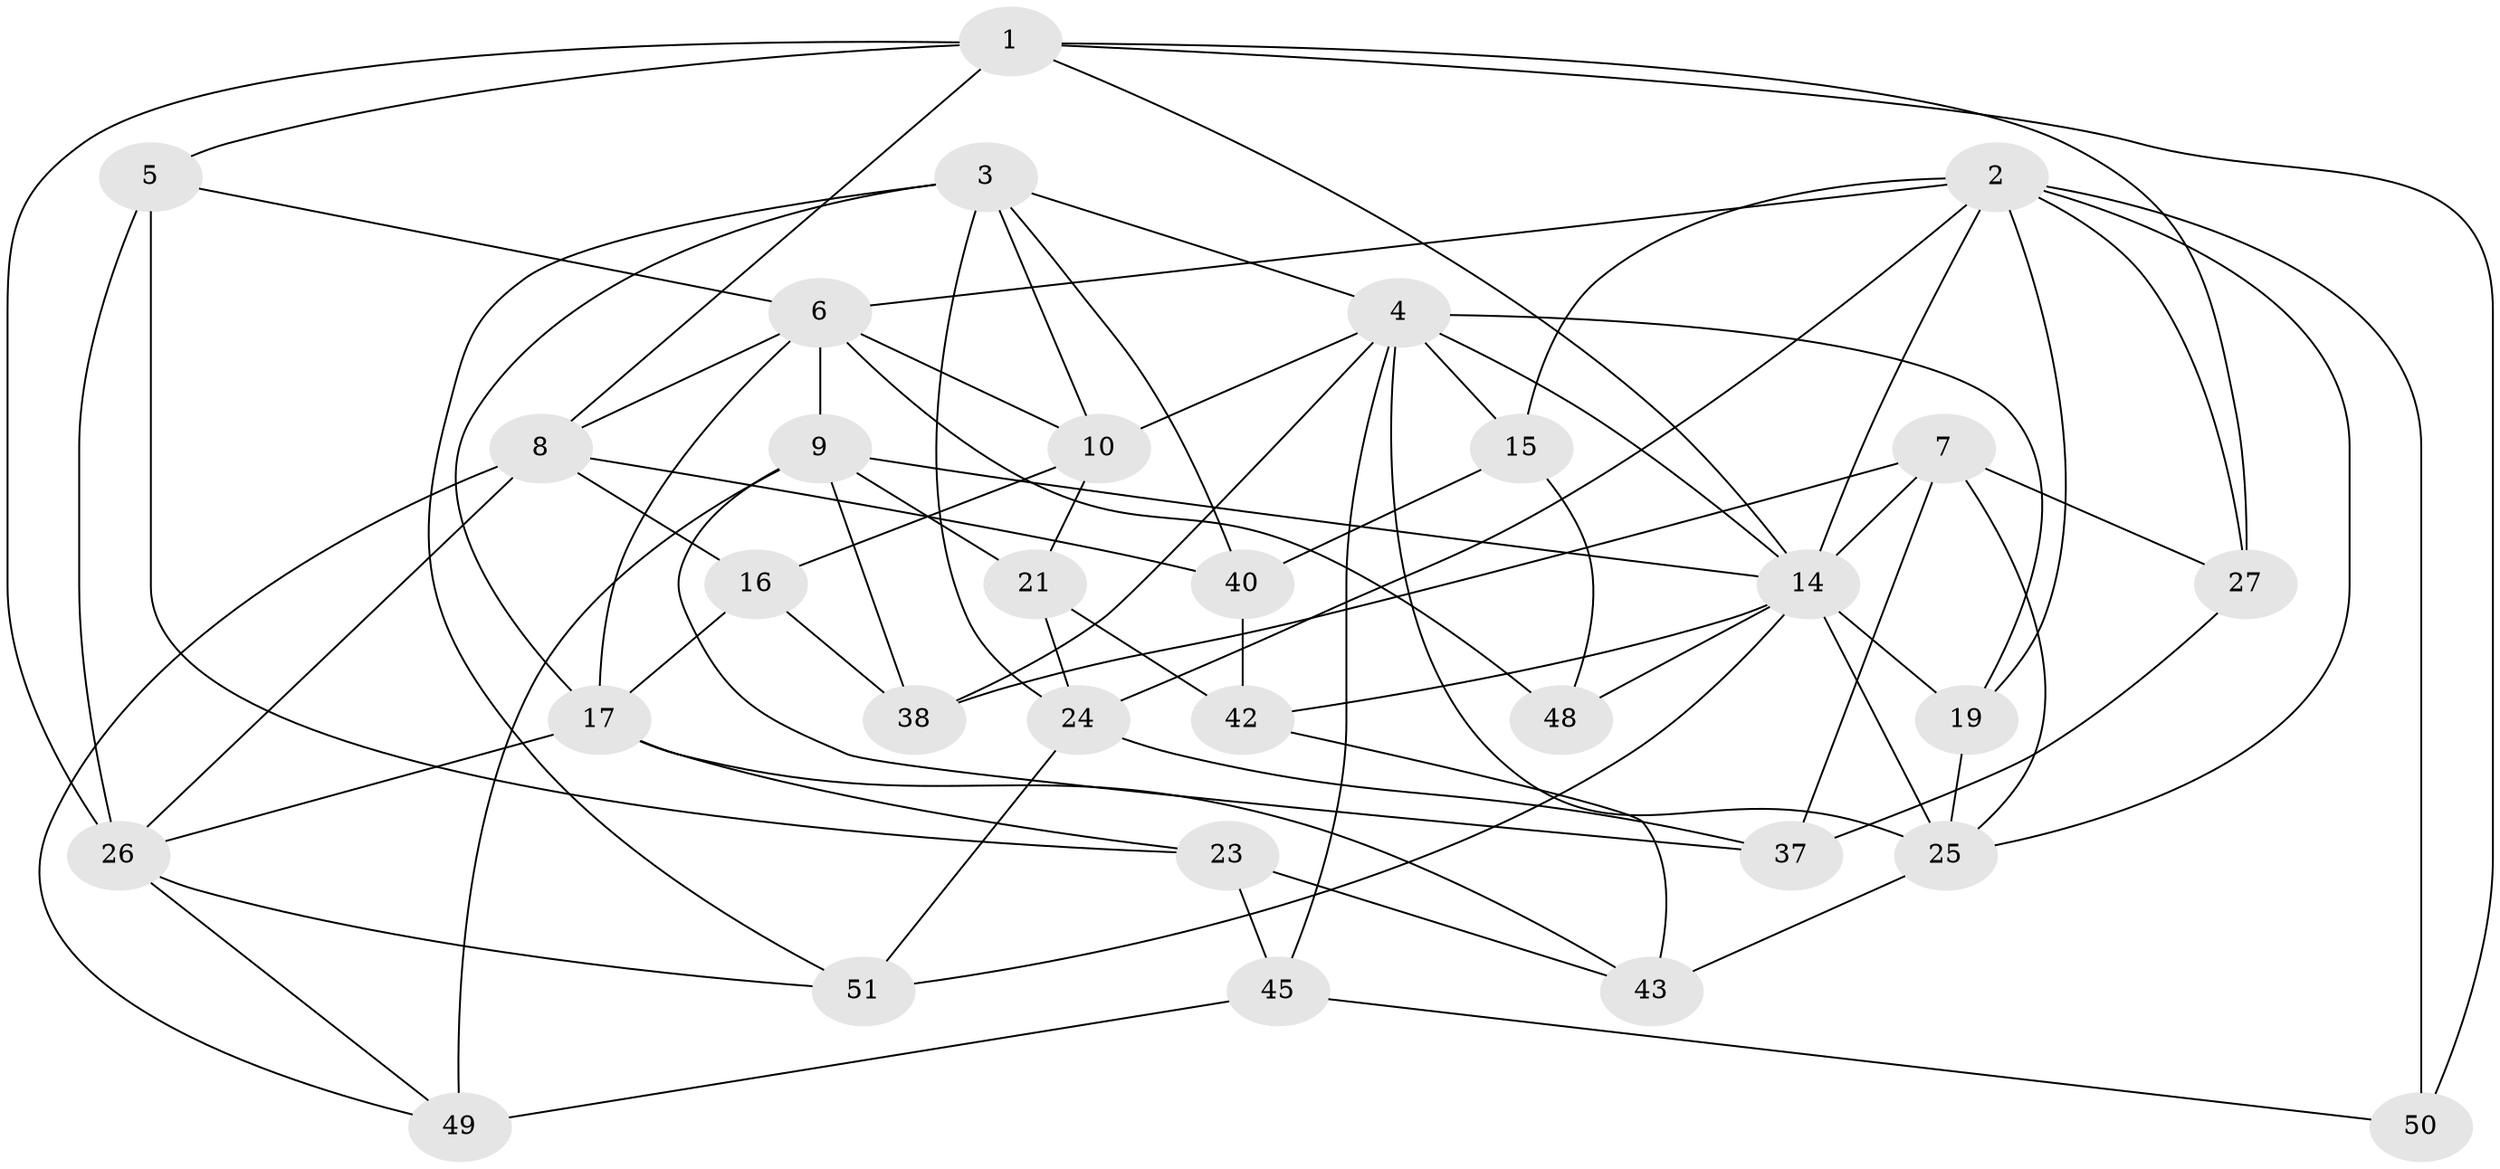 // original degree distribution, {4: 1.0}
// Generated by graph-tools (version 1.1) at 2025/20/03/04/25 18:20:54]
// undirected, 31 vertices, 78 edges
graph export_dot {
graph [start="1"]
  node [color=gray90,style=filled];
  1 [super="+46"];
  2 [super="+44+11"];
  3 [super="+13"];
  4 [super="+12+28"];
  5;
  6 [super="+34+20"];
  7 [super="+36"];
  8 [super="+33"];
  9 [super="+47"];
  10 [super="+31"];
  14 [super="+30+18+32"];
  15;
  16;
  17 [super="+22"];
  19;
  21;
  23;
  24 [super="+41"];
  25 [super="+29"];
  26 [super="+35"];
  27;
  37;
  38;
  40;
  42;
  43;
  45;
  48;
  49;
  50;
  51;
  1 -- 8;
  1 -- 5;
  1 -- 50;
  1 -- 26;
  1 -- 27;
  1 -- 14;
  2 -- 50 [weight=2];
  2 -- 15;
  2 -- 19;
  2 -- 24 [weight=2];
  2 -- 27;
  2 -- 25;
  2 -- 14;
  2 -- 6;
  3 -- 51;
  3 -- 40;
  3 -- 17;
  3 -- 24;
  3 -- 10;
  3 -- 4;
  4 -- 25;
  4 -- 15;
  4 -- 19;
  4 -- 45;
  4 -- 38;
  4 -- 10;
  4 -- 14;
  5 -- 23;
  5 -- 6;
  5 -- 26;
  6 -- 10 [weight=2];
  6 -- 17;
  6 -- 48;
  6 -- 8;
  6 -- 9;
  7 -- 38;
  7 -- 27;
  7 -- 25;
  7 -- 37;
  7 -- 14 [weight=2];
  8 -- 49;
  8 -- 40;
  8 -- 16;
  8 -- 26;
  9 -- 21;
  9 -- 14;
  9 -- 49;
  9 -- 37;
  9 -- 38;
  10 -- 16;
  10 -- 21;
  14 -- 48 [weight=2];
  14 -- 19;
  14 -- 51;
  14 -- 25;
  14 -- 42;
  15 -- 48;
  15 -- 40;
  16 -- 38;
  16 -- 17;
  17 -- 43;
  17 -- 26;
  17 -- 23;
  19 -- 25;
  21 -- 42;
  21 -- 24;
  23 -- 43;
  23 -- 45;
  24 -- 51;
  24 -- 37;
  25 -- 43;
  26 -- 49;
  26 -- 51;
  27 -- 37;
  40 -- 42;
  42 -- 43;
  45 -- 49;
  45 -- 50;
}
